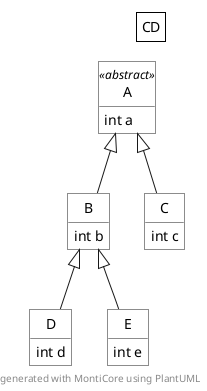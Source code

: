 @startuml
<style>
	classDiagram {
		class {
			BackgroundColor White
			RoundCorner 0
	  }
	  legend {
      BackgroundColor White
      RoundCorner 0
    }
</style>
hide circle
hide empty members
  skinparam classAttributeIconSize 0
legend top right
  CD
end legend
class A << abstract >> {
  {field} int a
}
class B extends A {
  {field} int b
}
class C extends A {
  {field} int c
}
class D extends B {
  {field} int d
}
class E extends B {
  {field} int e
}
center footer generated with MontiCore using PlantUML
@enduml
